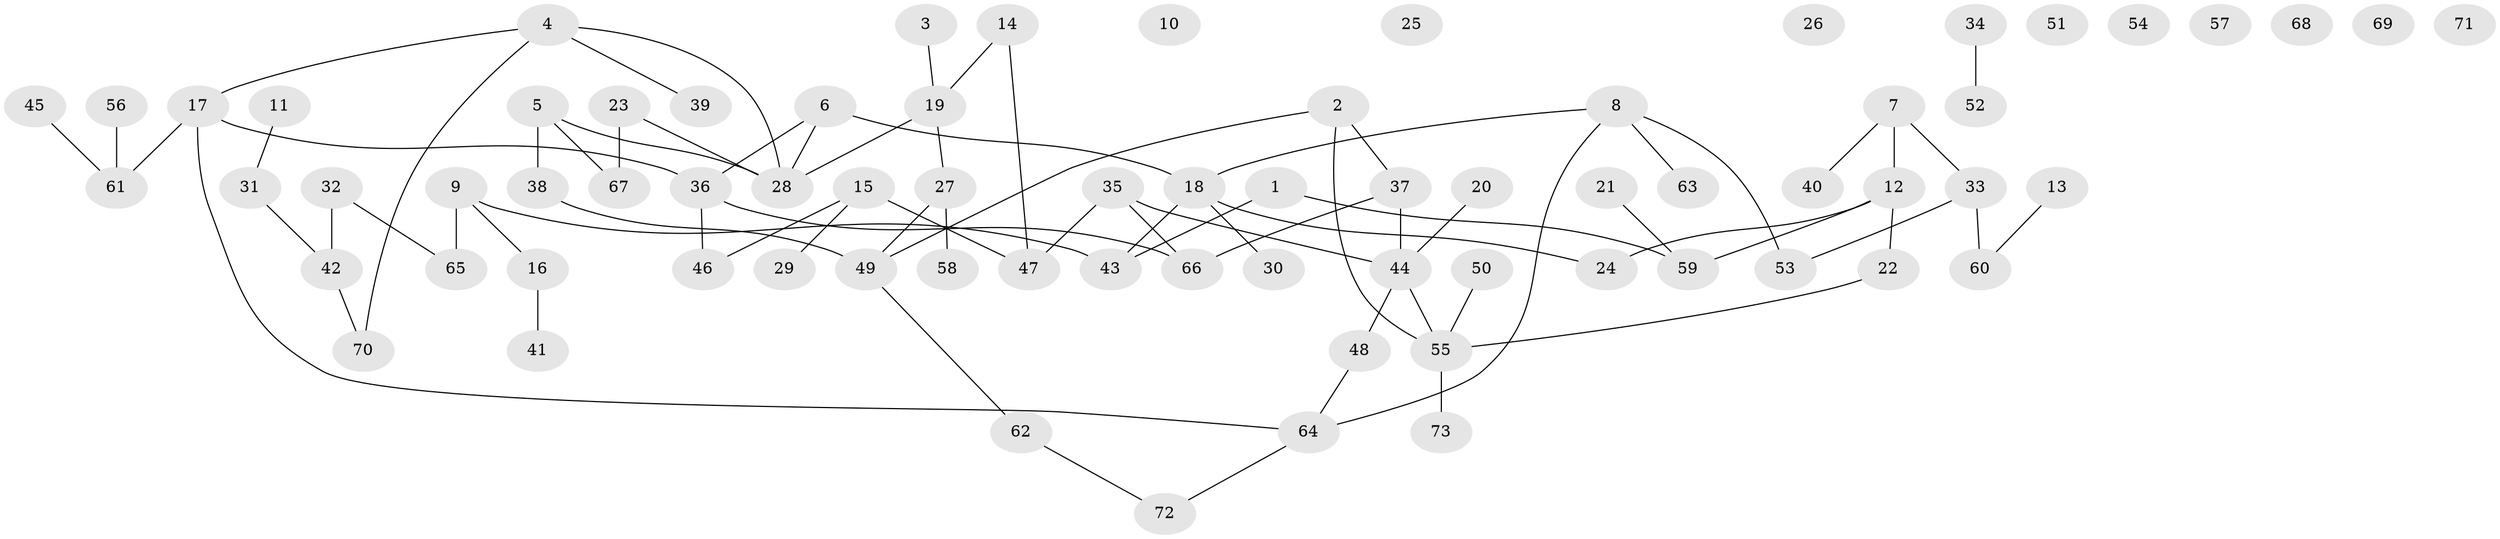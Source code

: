 // Generated by graph-tools (version 1.1) at 2025/49/03/09/25 03:49:04]
// undirected, 73 vertices, 77 edges
graph export_dot {
graph [start="1"]
  node [color=gray90,style=filled];
  1;
  2;
  3;
  4;
  5;
  6;
  7;
  8;
  9;
  10;
  11;
  12;
  13;
  14;
  15;
  16;
  17;
  18;
  19;
  20;
  21;
  22;
  23;
  24;
  25;
  26;
  27;
  28;
  29;
  30;
  31;
  32;
  33;
  34;
  35;
  36;
  37;
  38;
  39;
  40;
  41;
  42;
  43;
  44;
  45;
  46;
  47;
  48;
  49;
  50;
  51;
  52;
  53;
  54;
  55;
  56;
  57;
  58;
  59;
  60;
  61;
  62;
  63;
  64;
  65;
  66;
  67;
  68;
  69;
  70;
  71;
  72;
  73;
  1 -- 43;
  1 -- 59;
  2 -- 37;
  2 -- 49;
  2 -- 55;
  3 -- 19;
  4 -- 17;
  4 -- 28;
  4 -- 39;
  4 -- 70;
  5 -- 28;
  5 -- 38;
  5 -- 67;
  6 -- 18;
  6 -- 28;
  6 -- 36;
  7 -- 12;
  7 -- 33;
  7 -- 40;
  8 -- 18;
  8 -- 53;
  8 -- 63;
  8 -- 64;
  9 -- 16;
  9 -- 43;
  9 -- 65;
  11 -- 31;
  12 -- 22;
  12 -- 24;
  12 -- 59;
  13 -- 60;
  14 -- 19;
  14 -- 47;
  15 -- 29;
  15 -- 46;
  15 -- 47;
  16 -- 41;
  17 -- 36;
  17 -- 61;
  17 -- 64;
  18 -- 24;
  18 -- 30;
  18 -- 43;
  19 -- 27;
  19 -- 28;
  20 -- 44;
  21 -- 59;
  22 -- 55;
  23 -- 28;
  23 -- 67;
  27 -- 49;
  27 -- 58;
  31 -- 42;
  32 -- 42;
  32 -- 65;
  33 -- 53;
  33 -- 60;
  34 -- 52;
  35 -- 44;
  35 -- 47;
  35 -- 66;
  36 -- 46;
  36 -- 66;
  37 -- 44;
  37 -- 66;
  38 -- 49;
  42 -- 70;
  44 -- 48;
  44 -- 55;
  45 -- 61;
  48 -- 64;
  49 -- 62;
  50 -- 55;
  55 -- 73;
  56 -- 61;
  62 -- 72;
  64 -- 72;
}
